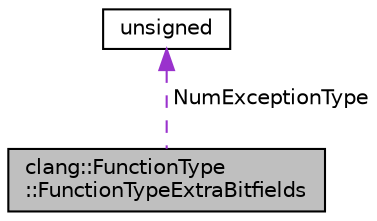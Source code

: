 digraph "clang::FunctionType::FunctionTypeExtraBitfields"
{
 // LATEX_PDF_SIZE
  bgcolor="transparent";
  edge [fontname="Helvetica",fontsize="10",labelfontname="Helvetica",labelfontsize="10"];
  node [fontname="Helvetica",fontsize="10",shape=record];
  Node1 [label="clang::FunctionType\l::FunctionTypeExtraBitfields",height=0.2,width=0.4,color="black", fillcolor="grey75", style="filled", fontcolor="black",tooltip="A simple holder for various uncommon bits which do not fit in FunctionTypeBitfields."];
  Node2 -> Node1 [dir="back",color="darkorchid3",fontsize="10",style="dashed",label=" NumExceptionType" ,fontname="Helvetica"];
  Node2 [label="unsigned",height=0.2,width=0.4,color="black",URL="$classunsigned.html",tooltip=" "];
}
